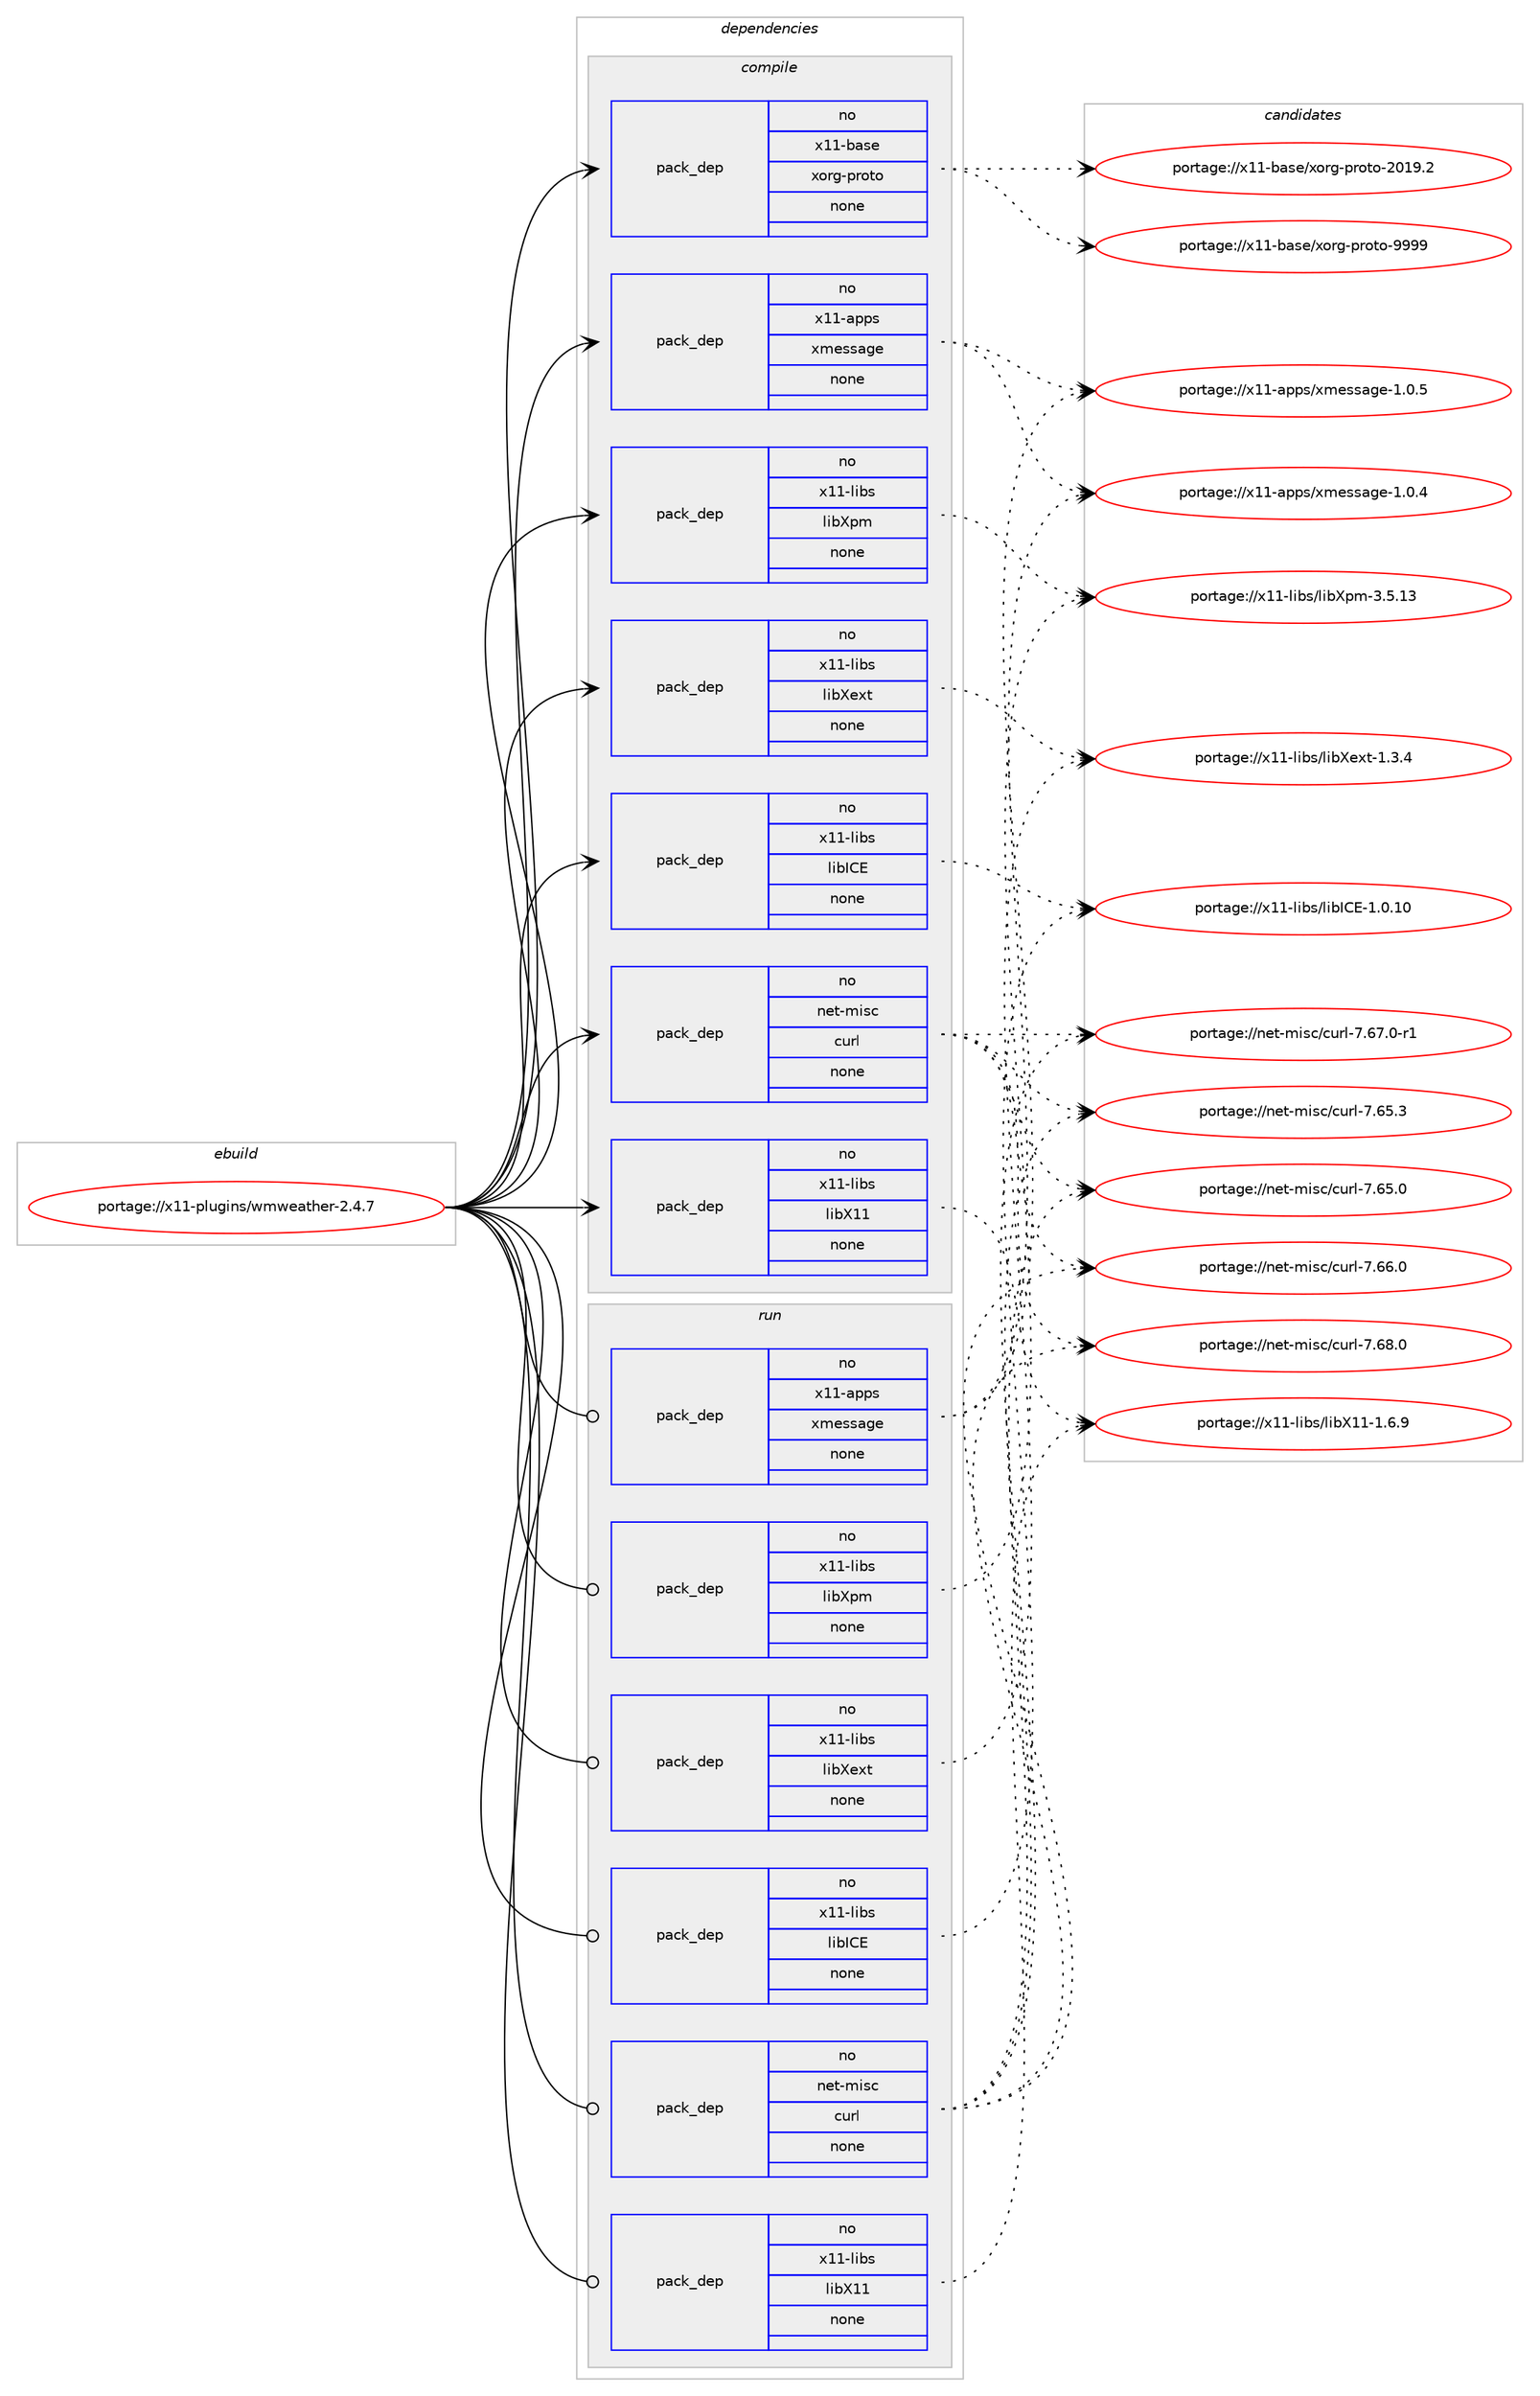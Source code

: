digraph prolog {

# *************
# Graph options
# *************

newrank=true;
concentrate=true;
compound=true;
graph [rankdir=LR,fontname=Helvetica,fontsize=10,ranksep=1.5];#, ranksep=2.5, nodesep=0.2];
edge  [arrowhead=vee];
node  [fontname=Helvetica,fontsize=10];

# **********
# The ebuild
# **********

subgraph cluster_leftcol {
color=gray;
rank=same;
label=<<i>ebuild</i>>;
id [label="portage://x11-plugins/wmweather-2.4.7", color=red, width=4, href="../x11-plugins/wmweather-2.4.7.svg"];
}

# ****************
# The dependencies
# ****************

subgraph cluster_midcol {
color=gray;
label=<<i>dependencies</i>>;
subgraph cluster_compile {
fillcolor="#eeeeee";
style=filled;
label=<<i>compile</i>>;
subgraph pack6170 {
dependency7440 [label=<<TABLE BORDER="0" CELLBORDER="1" CELLSPACING="0" CELLPADDING="4" WIDTH="220"><TR><TD ROWSPAN="6" CELLPADDING="30">pack_dep</TD></TR><TR><TD WIDTH="110">no</TD></TR><TR><TD>net-misc</TD></TR><TR><TD>curl</TD></TR><TR><TD>none</TD></TR><TR><TD></TD></TR></TABLE>>, shape=none, color=blue];
}
id:e -> dependency7440:w [weight=20,style="solid",arrowhead="vee"];
subgraph pack6171 {
dependency7441 [label=<<TABLE BORDER="0" CELLBORDER="1" CELLSPACING="0" CELLPADDING="4" WIDTH="220"><TR><TD ROWSPAN="6" CELLPADDING="30">pack_dep</TD></TR><TR><TD WIDTH="110">no</TD></TR><TR><TD>x11-apps</TD></TR><TR><TD>xmessage</TD></TR><TR><TD>none</TD></TR><TR><TD></TD></TR></TABLE>>, shape=none, color=blue];
}
id:e -> dependency7441:w [weight=20,style="solid",arrowhead="vee"];
subgraph pack6172 {
dependency7442 [label=<<TABLE BORDER="0" CELLBORDER="1" CELLSPACING="0" CELLPADDING="4" WIDTH="220"><TR><TD ROWSPAN="6" CELLPADDING="30">pack_dep</TD></TR><TR><TD WIDTH="110">no</TD></TR><TR><TD>x11-base</TD></TR><TR><TD>xorg-proto</TD></TR><TR><TD>none</TD></TR><TR><TD></TD></TR></TABLE>>, shape=none, color=blue];
}
id:e -> dependency7442:w [weight=20,style="solid",arrowhead="vee"];
subgraph pack6173 {
dependency7443 [label=<<TABLE BORDER="0" CELLBORDER="1" CELLSPACING="0" CELLPADDING="4" WIDTH="220"><TR><TD ROWSPAN="6" CELLPADDING="30">pack_dep</TD></TR><TR><TD WIDTH="110">no</TD></TR><TR><TD>x11-libs</TD></TR><TR><TD>libICE</TD></TR><TR><TD>none</TD></TR><TR><TD></TD></TR></TABLE>>, shape=none, color=blue];
}
id:e -> dependency7443:w [weight=20,style="solid",arrowhead="vee"];
subgraph pack6174 {
dependency7444 [label=<<TABLE BORDER="0" CELLBORDER="1" CELLSPACING="0" CELLPADDING="4" WIDTH="220"><TR><TD ROWSPAN="6" CELLPADDING="30">pack_dep</TD></TR><TR><TD WIDTH="110">no</TD></TR><TR><TD>x11-libs</TD></TR><TR><TD>libX11</TD></TR><TR><TD>none</TD></TR><TR><TD></TD></TR></TABLE>>, shape=none, color=blue];
}
id:e -> dependency7444:w [weight=20,style="solid",arrowhead="vee"];
subgraph pack6175 {
dependency7445 [label=<<TABLE BORDER="0" CELLBORDER="1" CELLSPACING="0" CELLPADDING="4" WIDTH="220"><TR><TD ROWSPAN="6" CELLPADDING="30">pack_dep</TD></TR><TR><TD WIDTH="110">no</TD></TR><TR><TD>x11-libs</TD></TR><TR><TD>libXext</TD></TR><TR><TD>none</TD></TR><TR><TD></TD></TR></TABLE>>, shape=none, color=blue];
}
id:e -> dependency7445:w [weight=20,style="solid",arrowhead="vee"];
subgraph pack6176 {
dependency7446 [label=<<TABLE BORDER="0" CELLBORDER="1" CELLSPACING="0" CELLPADDING="4" WIDTH="220"><TR><TD ROWSPAN="6" CELLPADDING="30">pack_dep</TD></TR><TR><TD WIDTH="110">no</TD></TR><TR><TD>x11-libs</TD></TR><TR><TD>libXpm</TD></TR><TR><TD>none</TD></TR><TR><TD></TD></TR></TABLE>>, shape=none, color=blue];
}
id:e -> dependency7446:w [weight=20,style="solid",arrowhead="vee"];
}
subgraph cluster_compileandrun {
fillcolor="#eeeeee";
style=filled;
label=<<i>compile and run</i>>;
}
subgraph cluster_run {
fillcolor="#eeeeee";
style=filled;
label=<<i>run</i>>;
subgraph pack6177 {
dependency7447 [label=<<TABLE BORDER="0" CELLBORDER="1" CELLSPACING="0" CELLPADDING="4" WIDTH="220"><TR><TD ROWSPAN="6" CELLPADDING="30">pack_dep</TD></TR><TR><TD WIDTH="110">no</TD></TR><TR><TD>net-misc</TD></TR><TR><TD>curl</TD></TR><TR><TD>none</TD></TR><TR><TD></TD></TR></TABLE>>, shape=none, color=blue];
}
id:e -> dependency7447:w [weight=20,style="solid",arrowhead="odot"];
subgraph pack6178 {
dependency7448 [label=<<TABLE BORDER="0" CELLBORDER="1" CELLSPACING="0" CELLPADDING="4" WIDTH="220"><TR><TD ROWSPAN="6" CELLPADDING="30">pack_dep</TD></TR><TR><TD WIDTH="110">no</TD></TR><TR><TD>x11-apps</TD></TR><TR><TD>xmessage</TD></TR><TR><TD>none</TD></TR><TR><TD></TD></TR></TABLE>>, shape=none, color=blue];
}
id:e -> dependency7448:w [weight=20,style="solid",arrowhead="odot"];
subgraph pack6179 {
dependency7449 [label=<<TABLE BORDER="0" CELLBORDER="1" CELLSPACING="0" CELLPADDING="4" WIDTH="220"><TR><TD ROWSPAN="6" CELLPADDING="30">pack_dep</TD></TR><TR><TD WIDTH="110">no</TD></TR><TR><TD>x11-libs</TD></TR><TR><TD>libICE</TD></TR><TR><TD>none</TD></TR><TR><TD></TD></TR></TABLE>>, shape=none, color=blue];
}
id:e -> dependency7449:w [weight=20,style="solid",arrowhead="odot"];
subgraph pack6180 {
dependency7450 [label=<<TABLE BORDER="0" CELLBORDER="1" CELLSPACING="0" CELLPADDING="4" WIDTH="220"><TR><TD ROWSPAN="6" CELLPADDING="30">pack_dep</TD></TR><TR><TD WIDTH="110">no</TD></TR><TR><TD>x11-libs</TD></TR><TR><TD>libX11</TD></TR><TR><TD>none</TD></TR><TR><TD></TD></TR></TABLE>>, shape=none, color=blue];
}
id:e -> dependency7450:w [weight=20,style="solid",arrowhead="odot"];
subgraph pack6181 {
dependency7451 [label=<<TABLE BORDER="0" CELLBORDER="1" CELLSPACING="0" CELLPADDING="4" WIDTH="220"><TR><TD ROWSPAN="6" CELLPADDING="30">pack_dep</TD></TR><TR><TD WIDTH="110">no</TD></TR><TR><TD>x11-libs</TD></TR><TR><TD>libXext</TD></TR><TR><TD>none</TD></TR><TR><TD></TD></TR></TABLE>>, shape=none, color=blue];
}
id:e -> dependency7451:w [weight=20,style="solid",arrowhead="odot"];
subgraph pack6182 {
dependency7452 [label=<<TABLE BORDER="0" CELLBORDER="1" CELLSPACING="0" CELLPADDING="4" WIDTH="220"><TR><TD ROWSPAN="6" CELLPADDING="30">pack_dep</TD></TR><TR><TD WIDTH="110">no</TD></TR><TR><TD>x11-libs</TD></TR><TR><TD>libXpm</TD></TR><TR><TD>none</TD></TR><TR><TD></TD></TR></TABLE>>, shape=none, color=blue];
}
id:e -> dependency7452:w [weight=20,style="solid",arrowhead="odot"];
}
}

# **************
# The candidates
# **************

subgraph cluster_choices {
rank=same;
color=gray;
label=<<i>candidates</i>>;

subgraph choice6170 {
color=black;
nodesep=1;
choice1101011164510910511599479911711410845554654564648 [label="portage://net-misc/curl-7.68.0", color=red, width=4,href="../net-misc/curl-7.68.0.svg"];
choice11010111645109105115994799117114108455546545546484511449 [label="portage://net-misc/curl-7.67.0-r1", color=red, width=4,href="../net-misc/curl-7.67.0-r1.svg"];
choice1101011164510910511599479911711410845554654544648 [label="portage://net-misc/curl-7.66.0", color=red, width=4,href="../net-misc/curl-7.66.0.svg"];
choice1101011164510910511599479911711410845554654534651 [label="portage://net-misc/curl-7.65.3", color=red, width=4,href="../net-misc/curl-7.65.3.svg"];
choice1101011164510910511599479911711410845554654534648 [label="portage://net-misc/curl-7.65.0", color=red, width=4,href="../net-misc/curl-7.65.0.svg"];
dependency7440:e -> choice1101011164510910511599479911711410845554654564648:w [style=dotted,weight="100"];
dependency7440:e -> choice11010111645109105115994799117114108455546545546484511449:w [style=dotted,weight="100"];
dependency7440:e -> choice1101011164510910511599479911711410845554654544648:w [style=dotted,weight="100"];
dependency7440:e -> choice1101011164510910511599479911711410845554654534651:w [style=dotted,weight="100"];
dependency7440:e -> choice1101011164510910511599479911711410845554654534648:w [style=dotted,weight="100"];
}
subgraph choice6171 {
color=black;
nodesep=1;
choice120494945971121121154712010910111511597103101454946484653 [label="portage://x11-apps/xmessage-1.0.5", color=red, width=4,href="../x11-apps/xmessage-1.0.5.svg"];
choice120494945971121121154712010910111511597103101454946484652 [label="portage://x11-apps/xmessage-1.0.4", color=red, width=4,href="../x11-apps/xmessage-1.0.4.svg"];
dependency7441:e -> choice120494945971121121154712010910111511597103101454946484653:w [style=dotted,weight="100"];
dependency7441:e -> choice120494945971121121154712010910111511597103101454946484652:w [style=dotted,weight="100"];
}
subgraph choice6172 {
color=black;
nodesep=1;
choice120494945989711510147120111114103451121141111161114557575757 [label="portage://x11-base/xorg-proto-9999", color=red, width=4,href="../x11-base/xorg-proto-9999.svg"];
choice1204949459897115101471201111141034511211411111611145504849574650 [label="portage://x11-base/xorg-proto-2019.2", color=red, width=4,href="../x11-base/xorg-proto-2019.2.svg"];
dependency7442:e -> choice120494945989711510147120111114103451121141111161114557575757:w [style=dotted,weight="100"];
dependency7442:e -> choice1204949459897115101471201111141034511211411111611145504849574650:w [style=dotted,weight="100"];
}
subgraph choice6173 {
color=black;
nodesep=1;
choice12049494510810598115471081059873676945494648464948 [label="portage://x11-libs/libICE-1.0.10", color=red, width=4,href="../x11-libs/libICE-1.0.10.svg"];
dependency7443:e -> choice12049494510810598115471081059873676945494648464948:w [style=dotted,weight="100"];
}
subgraph choice6174 {
color=black;
nodesep=1;
choice120494945108105981154710810598884949454946544657 [label="portage://x11-libs/libX11-1.6.9", color=red, width=4,href="../x11-libs/libX11-1.6.9.svg"];
dependency7444:e -> choice120494945108105981154710810598884949454946544657:w [style=dotted,weight="100"];
}
subgraph choice6175 {
color=black;
nodesep=1;
choice12049494510810598115471081059888101120116454946514652 [label="portage://x11-libs/libXext-1.3.4", color=red, width=4,href="../x11-libs/libXext-1.3.4.svg"];
dependency7445:e -> choice12049494510810598115471081059888101120116454946514652:w [style=dotted,weight="100"];
}
subgraph choice6176 {
color=black;
nodesep=1;
choice1204949451081059811547108105988811210945514653464951 [label="portage://x11-libs/libXpm-3.5.13", color=red, width=4,href="../x11-libs/libXpm-3.5.13.svg"];
dependency7446:e -> choice1204949451081059811547108105988811210945514653464951:w [style=dotted,weight="100"];
}
subgraph choice6177 {
color=black;
nodesep=1;
choice1101011164510910511599479911711410845554654564648 [label="portage://net-misc/curl-7.68.0", color=red, width=4,href="../net-misc/curl-7.68.0.svg"];
choice11010111645109105115994799117114108455546545546484511449 [label="portage://net-misc/curl-7.67.0-r1", color=red, width=4,href="../net-misc/curl-7.67.0-r1.svg"];
choice1101011164510910511599479911711410845554654544648 [label="portage://net-misc/curl-7.66.0", color=red, width=4,href="../net-misc/curl-7.66.0.svg"];
choice1101011164510910511599479911711410845554654534651 [label="portage://net-misc/curl-7.65.3", color=red, width=4,href="../net-misc/curl-7.65.3.svg"];
choice1101011164510910511599479911711410845554654534648 [label="portage://net-misc/curl-7.65.0", color=red, width=4,href="../net-misc/curl-7.65.0.svg"];
dependency7447:e -> choice1101011164510910511599479911711410845554654564648:w [style=dotted,weight="100"];
dependency7447:e -> choice11010111645109105115994799117114108455546545546484511449:w [style=dotted,weight="100"];
dependency7447:e -> choice1101011164510910511599479911711410845554654544648:w [style=dotted,weight="100"];
dependency7447:e -> choice1101011164510910511599479911711410845554654534651:w [style=dotted,weight="100"];
dependency7447:e -> choice1101011164510910511599479911711410845554654534648:w [style=dotted,weight="100"];
}
subgraph choice6178 {
color=black;
nodesep=1;
choice120494945971121121154712010910111511597103101454946484653 [label="portage://x11-apps/xmessage-1.0.5", color=red, width=4,href="../x11-apps/xmessage-1.0.5.svg"];
choice120494945971121121154712010910111511597103101454946484652 [label="portage://x11-apps/xmessage-1.0.4", color=red, width=4,href="../x11-apps/xmessage-1.0.4.svg"];
dependency7448:e -> choice120494945971121121154712010910111511597103101454946484653:w [style=dotted,weight="100"];
dependency7448:e -> choice120494945971121121154712010910111511597103101454946484652:w [style=dotted,weight="100"];
}
subgraph choice6179 {
color=black;
nodesep=1;
choice12049494510810598115471081059873676945494648464948 [label="portage://x11-libs/libICE-1.0.10", color=red, width=4,href="../x11-libs/libICE-1.0.10.svg"];
dependency7449:e -> choice12049494510810598115471081059873676945494648464948:w [style=dotted,weight="100"];
}
subgraph choice6180 {
color=black;
nodesep=1;
choice120494945108105981154710810598884949454946544657 [label="portage://x11-libs/libX11-1.6.9", color=red, width=4,href="../x11-libs/libX11-1.6.9.svg"];
dependency7450:e -> choice120494945108105981154710810598884949454946544657:w [style=dotted,weight="100"];
}
subgraph choice6181 {
color=black;
nodesep=1;
choice12049494510810598115471081059888101120116454946514652 [label="portage://x11-libs/libXext-1.3.4", color=red, width=4,href="../x11-libs/libXext-1.3.4.svg"];
dependency7451:e -> choice12049494510810598115471081059888101120116454946514652:w [style=dotted,weight="100"];
}
subgraph choice6182 {
color=black;
nodesep=1;
choice1204949451081059811547108105988811210945514653464951 [label="portage://x11-libs/libXpm-3.5.13", color=red, width=4,href="../x11-libs/libXpm-3.5.13.svg"];
dependency7452:e -> choice1204949451081059811547108105988811210945514653464951:w [style=dotted,weight="100"];
}
}

}
